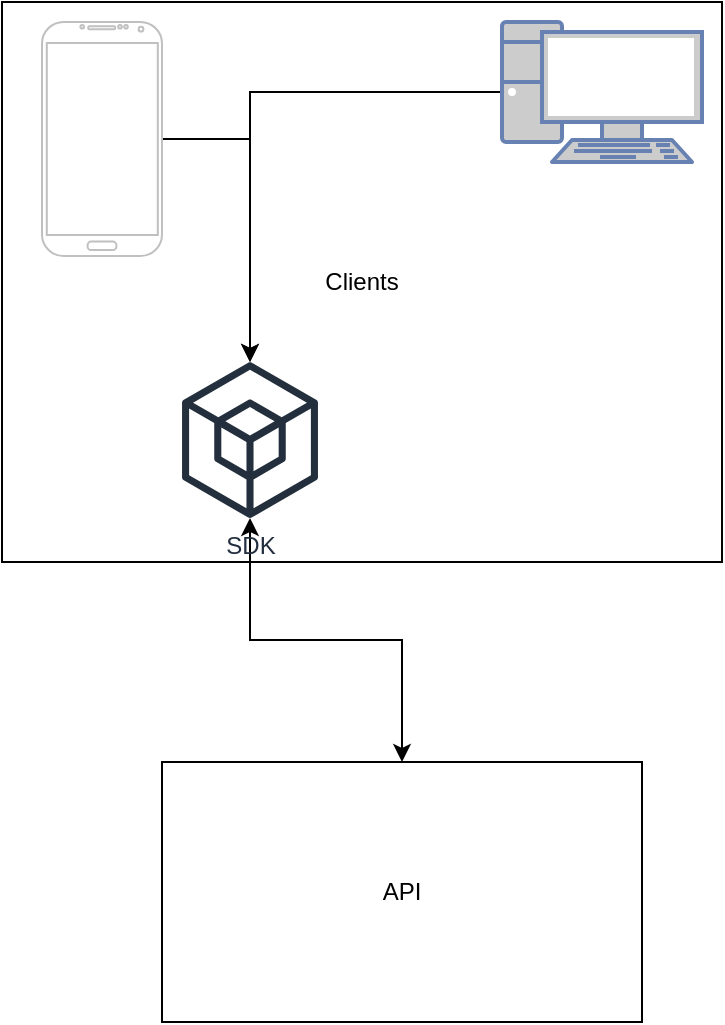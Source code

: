 <mxfile version="17.4.6" type="github">
  <diagram id="C5RBs43oDa-KdzZeNtuy" name="Page-1">
    <mxGraphModel dx="1161" dy="825" grid="1" gridSize="10" guides="1" tooltips="1" connect="1" arrows="1" fold="1" page="1" pageScale="1" pageWidth="827" pageHeight="1169" math="0" shadow="0">
      <root>
        <mxCell id="WIyWlLk6GJQsqaUBKTNV-0" />
        <mxCell id="WIyWlLk6GJQsqaUBKTNV-1" parent="WIyWlLk6GJQsqaUBKTNV-0" />
        <mxCell id="bUTXylDYoWbKsE9f5RAg-0" value="&lt;div&gt;Clients&lt;/div&gt;" style="rounded=0;whiteSpace=wrap;html=1;" vertex="1" parent="WIyWlLk6GJQsqaUBKTNV-1">
          <mxGeometry x="280" y="40" width="360" height="280" as="geometry" />
        </mxCell>
        <mxCell id="bUTXylDYoWbKsE9f5RAg-5" style="edgeStyle=orthogonalEdgeStyle;rounded=0;orthogonalLoop=1;jettySize=auto;html=1;" edge="1" parent="WIyWlLk6GJQsqaUBKTNV-1" source="bUTXylDYoWbKsE9f5RAg-1" target="bUTXylDYoWbKsE9f5RAg-3">
          <mxGeometry relative="1" as="geometry" />
        </mxCell>
        <mxCell id="bUTXylDYoWbKsE9f5RAg-1" value="" style="verticalLabelPosition=bottom;verticalAlign=top;html=1;shadow=0;dashed=0;strokeWidth=1;shape=mxgraph.android.phone2;strokeColor=#c0c0c0;" vertex="1" parent="WIyWlLk6GJQsqaUBKTNV-1">
          <mxGeometry x="300" y="50" width="60" height="117" as="geometry" />
        </mxCell>
        <mxCell id="bUTXylDYoWbKsE9f5RAg-6" style="edgeStyle=orthogonalEdgeStyle;rounded=0;orthogonalLoop=1;jettySize=auto;html=1;" edge="1" parent="WIyWlLk6GJQsqaUBKTNV-1" source="bUTXylDYoWbKsE9f5RAg-2" target="bUTXylDYoWbKsE9f5RAg-3">
          <mxGeometry relative="1" as="geometry" />
        </mxCell>
        <mxCell id="bUTXylDYoWbKsE9f5RAg-2" value="" style="fontColor=#0066CC;verticalAlign=top;verticalLabelPosition=bottom;labelPosition=center;align=center;html=1;outlineConnect=0;fillColor=#CCCCCC;strokeColor=#6881B3;gradientColor=none;gradientDirection=north;strokeWidth=2;shape=mxgraph.networks.pc;" vertex="1" parent="WIyWlLk6GJQsqaUBKTNV-1">
          <mxGeometry x="530" y="50" width="100" height="70" as="geometry" />
        </mxCell>
        <mxCell id="bUTXylDYoWbKsE9f5RAg-7" style="edgeStyle=orthogonalEdgeStyle;rounded=0;orthogonalLoop=1;jettySize=auto;html=1;entryX=0.5;entryY=0;entryDx=0;entryDy=0;startArrow=classic;startFill=1;" edge="1" parent="WIyWlLk6GJQsqaUBKTNV-1" source="bUTXylDYoWbKsE9f5RAg-3" target="bUTXylDYoWbKsE9f5RAg-4">
          <mxGeometry relative="1" as="geometry" />
        </mxCell>
        <mxCell id="bUTXylDYoWbKsE9f5RAg-3" value="&lt;div&gt;SDK&lt;/div&gt;" style="sketch=0;outlineConnect=0;fontColor=#232F3E;gradientColor=none;fillColor=#232F3D;strokeColor=none;dashed=0;verticalLabelPosition=bottom;verticalAlign=top;align=center;html=1;fontSize=12;fontStyle=0;aspect=fixed;pointerEvents=1;shape=mxgraph.aws4.external_sdk;" vertex="1" parent="WIyWlLk6GJQsqaUBKTNV-1">
          <mxGeometry x="370" y="220" width="68" height="78" as="geometry" />
        </mxCell>
        <mxCell id="bUTXylDYoWbKsE9f5RAg-4" value="&lt;div&gt;API&lt;/div&gt;" style="rounded=0;whiteSpace=wrap;html=1;" vertex="1" parent="WIyWlLk6GJQsqaUBKTNV-1">
          <mxGeometry x="360" y="420" width="240" height="130" as="geometry" />
        </mxCell>
      </root>
    </mxGraphModel>
  </diagram>
</mxfile>

